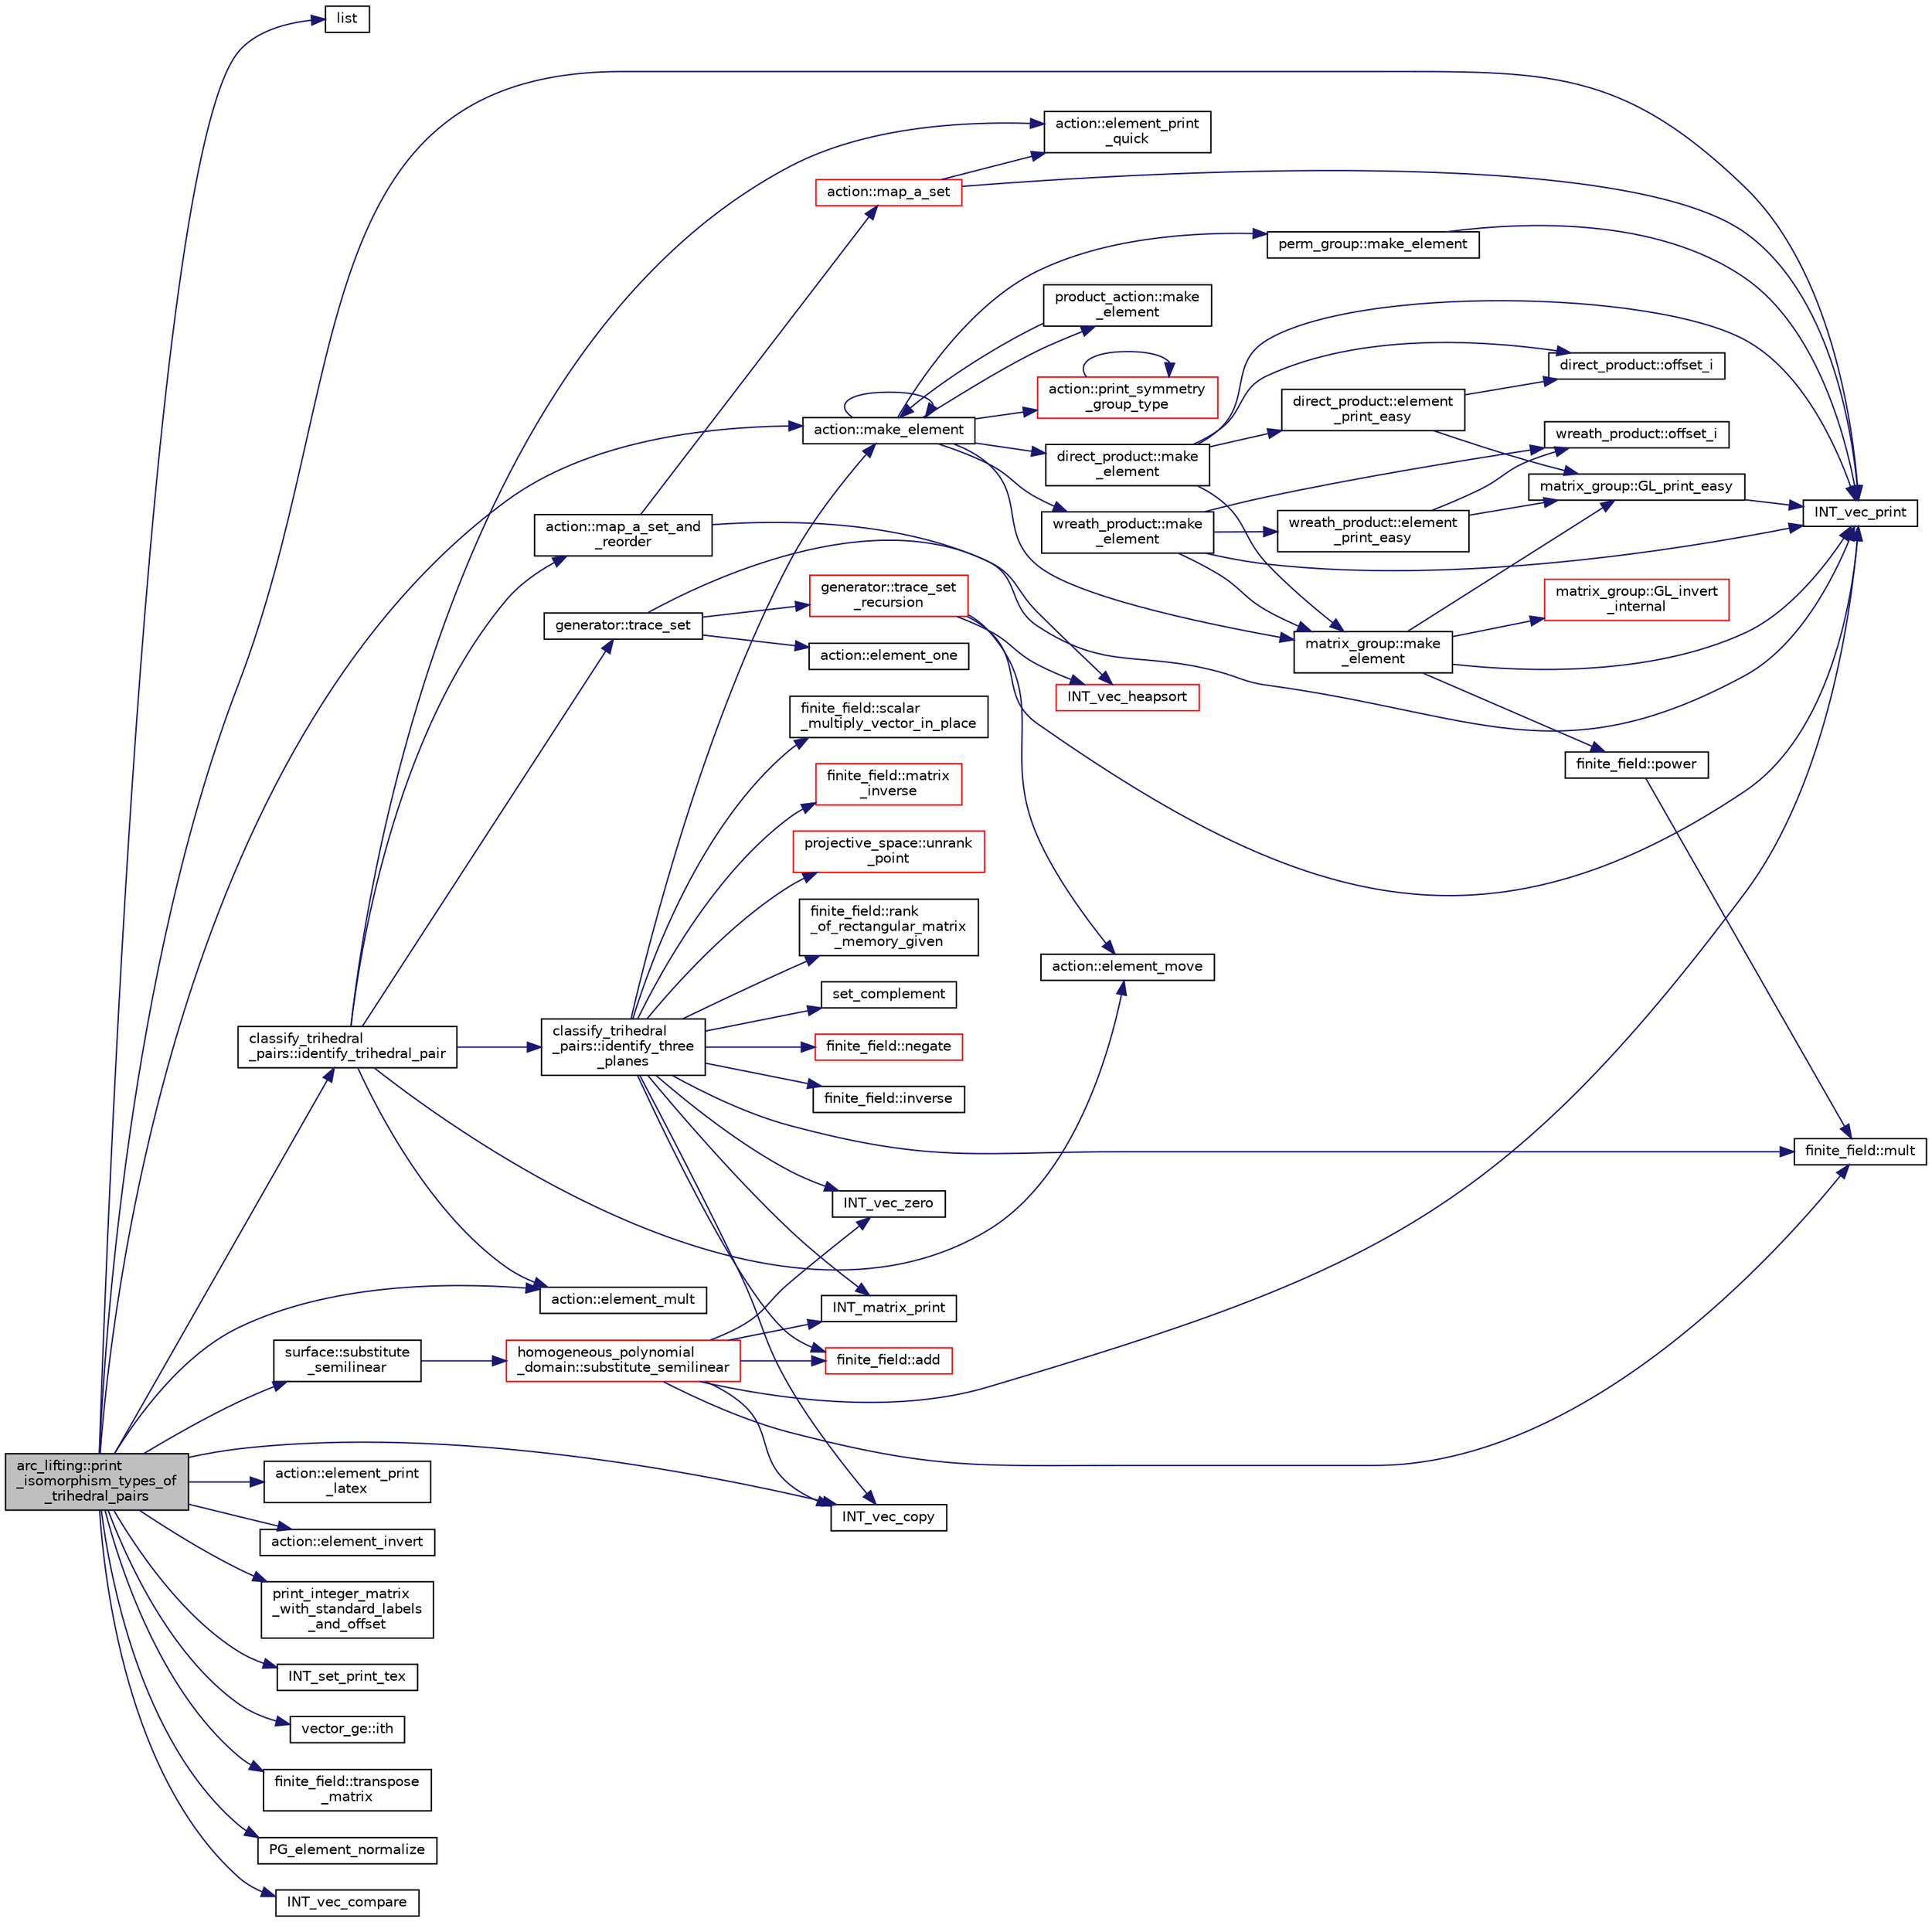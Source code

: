 digraph "arc_lifting::print_isomorphism_types_of_trihedral_pairs"
{
  edge [fontname="Helvetica",fontsize="10",labelfontname="Helvetica",labelfontsize="10"];
  node [fontname="Helvetica",fontsize="10",shape=record];
  rankdir="LR";
  Node1134 [label="arc_lifting::print\l_isomorphism_types_of\l_trihedral_pairs",height=0.2,width=0.4,color="black", fillcolor="grey75", style="filled", fontcolor="black"];
  Node1134 -> Node1135 [color="midnightblue",fontsize="10",style="solid",fontname="Helvetica"];
  Node1135 [label="list",height=0.2,width=0.4,color="black", fillcolor="white", style="filled",URL="$da/d53/subsets_8_c.html#aed8fe9fe9c2153603c10f9e2ec007701"];
  Node1134 -> Node1136 [color="midnightblue",fontsize="10",style="solid",fontname="Helvetica"];
  Node1136 [label="INT_vec_print",height=0.2,width=0.4,color="black", fillcolor="white", style="filled",URL="$df/dbf/sajeeb_8_c.html#a79a5901af0b47dd0d694109543c027fe"];
  Node1134 -> Node1137 [color="midnightblue",fontsize="10",style="solid",fontname="Helvetica"];
  Node1137 [label="classify_trihedral\l_pairs::identify_trihedral_pair",height=0.2,width=0.4,color="black", fillcolor="white", style="filled",URL="$d1/d21/classclassify__trihedral__pairs.html#a1a85f616b5043da9f7e585868b0d191d"];
  Node1137 -> Node1138 [color="midnightblue",fontsize="10",style="solid",fontname="Helvetica"];
  Node1138 [label="classify_trihedral\l_pairs::identify_three\l_planes",height=0.2,width=0.4,color="black", fillcolor="white", style="filled",URL="$d1/d21/classclassify__trihedral__pairs.html#a0c39bec96db456430eb119aa573f6d25"];
  Node1138 -> Node1139 [color="midnightblue",fontsize="10",style="solid",fontname="Helvetica"];
  Node1139 [label="projective_space::unrank\l_point",height=0.2,width=0.4,color="red", fillcolor="white", style="filled",URL="$d2/d17/classprojective__space.html#a3cb7917af4c5f1590b660d4bf907e0fa"];
  Node1138 -> Node1141 [color="midnightblue",fontsize="10",style="solid",fontname="Helvetica"];
  Node1141 [label="INT_vec_copy",height=0.2,width=0.4,color="black", fillcolor="white", style="filled",URL="$df/dbf/sajeeb_8_c.html#ac2d875e27e009af6ec04d17254d11075"];
  Node1138 -> Node1142 [color="midnightblue",fontsize="10",style="solid",fontname="Helvetica"];
  Node1142 [label="finite_field::rank\l_of_rectangular_matrix\l_memory_given",height=0.2,width=0.4,color="black", fillcolor="white", style="filled",URL="$df/d5a/classfinite__field.html#a264a664b2b42be02d0bf919e058eb358"];
  Node1138 -> Node1143 [color="midnightblue",fontsize="10",style="solid",fontname="Helvetica"];
  Node1143 [label="set_complement",height=0.2,width=0.4,color="black", fillcolor="white", style="filled",URL="$d2/d7c/combinatorics_8_c.html#ab7dc77f73fc69bb15dbec52aba503c3b"];
  Node1138 -> Node1144 [color="midnightblue",fontsize="10",style="solid",fontname="Helvetica"];
  Node1144 [label="finite_field::add",height=0.2,width=0.4,color="red", fillcolor="white", style="filled",URL="$df/d5a/classfinite__field.html#a8f12328a27500f3c7be0c849ebbc9d14"];
  Node1138 -> Node1147 [color="midnightblue",fontsize="10",style="solid",fontname="Helvetica"];
  Node1147 [label="finite_field::mult",height=0.2,width=0.4,color="black", fillcolor="white", style="filled",URL="$df/d5a/classfinite__field.html#a24fb5917aa6d4d656fd855b7f44a13b0"];
  Node1138 -> Node1148 [color="midnightblue",fontsize="10",style="solid",fontname="Helvetica"];
  Node1148 [label="finite_field::negate",height=0.2,width=0.4,color="red", fillcolor="white", style="filled",URL="$df/d5a/classfinite__field.html#aa9d798298f25d4a9262b5bc5f1733e31"];
  Node1138 -> Node1149 [color="midnightblue",fontsize="10",style="solid",fontname="Helvetica"];
  Node1149 [label="finite_field::inverse",height=0.2,width=0.4,color="black", fillcolor="white", style="filled",URL="$df/d5a/classfinite__field.html#a69f2a12c01e70b7ce2d115c5221c9cdd"];
  Node1138 -> Node1150 [color="midnightblue",fontsize="10",style="solid",fontname="Helvetica"];
  Node1150 [label="finite_field::scalar\l_multiply_vector_in_place",height=0.2,width=0.4,color="black", fillcolor="white", style="filled",URL="$df/d5a/classfinite__field.html#ab9b0987ee489bda0ad9027bbe3b3a930"];
  Node1138 -> Node1151 [color="midnightblue",fontsize="10",style="solid",fontname="Helvetica"];
  Node1151 [label="INT_vec_zero",height=0.2,width=0.4,color="black", fillcolor="white", style="filled",URL="$df/dbf/sajeeb_8_c.html#aa8c9c7977203577026080f546fe4980f"];
  Node1138 -> Node1152 [color="midnightblue",fontsize="10",style="solid",fontname="Helvetica"];
  Node1152 [label="INT_matrix_print",height=0.2,width=0.4,color="black", fillcolor="white", style="filled",URL="$d5/db4/io__and__os_8h.html#afd4180a24bef3a2b584668a4eaf607ff"];
  Node1138 -> Node1153 [color="midnightblue",fontsize="10",style="solid",fontname="Helvetica"];
  Node1153 [label="finite_field::matrix\l_inverse",height=0.2,width=0.4,color="red", fillcolor="white", style="filled",URL="$df/d5a/classfinite__field.html#a3ef088739ceac47367f4b328697726a5"];
  Node1138 -> Node1159 [color="midnightblue",fontsize="10",style="solid",fontname="Helvetica"];
  Node1159 [label="action::make_element",height=0.2,width=0.4,color="black", fillcolor="white", style="filled",URL="$d2/d86/classaction.html#a920fa2a27583fb60bae10e7b282cdd1d"];
  Node1159 -> Node1160 [color="midnightblue",fontsize="10",style="solid",fontname="Helvetica"];
  Node1160 [label="product_action::make\l_element",height=0.2,width=0.4,color="black", fillcolor="white", style="filled",URL="$d8/d74/classproduct__action.html#a1d16f9f3a4be7b3ed6ce0825612a3cd8"];
  Node1160 -> Node1159 [color="midnightblue",fontsize="10",style="solid",fontname="Helvetica"];
  Node1159 -> Node1159 [color="midnightblue",fontsize="10",style="solid",fontname="Helvetica"];
  Node1159 -> Node1161 [color="midnightblue",fontsize="10",style="solid",fontname="Helvetica"];
  Node1161 [label="matrix_group::make\l_element",height=0.2,width=0.4,color="black", fillcolor="white", style="filled",URL="$d3/ded/classmatrix__group.html#adf67c0031ec58afbbc545e65a1cf6845"];
  Node1161 -> Node1136 [color="midnightblue",fontsize="10",style="solid",fontname="Helvetica"];
  Node1161 -> Node1162 [color="midnightblue",fontsize="10",style="solid",fontname="Helvetica"];
  Node1162 [label="finite_field::power",height=0.2,width=0.4,color="black", fillcolor="white", style="filled",URL="$df/d5a/classfinite__field.html#a0437871b8f775f0b2d589188d9ad7e61"];
  Node1162 -> Node1147 [color="midnightblue",fontsize="10",style="solid",fontname="Helvetica"];
  Node1161 -> Node1163 [color="midnightblue",fontsize="10",style="solid",fontname="Helvetica"];
  Node1163 [label="matrix_group::GL_invert\l_internal",height=0.2,width=0.4,color="red", fillcolor="white", style="filled",URL="$d3/ded/classmatrix__group.html#ab2b9f8046dee535722e07a92ec3ab0b6"];
  Node1161 -> Node1175 [color="midnightblue",fontsize="10",style="solid",fontname="Helvetica"];
  Node1175 [label="matrix_group::GL_print_easy",height=0.2,width=0.4,color="black", fillcolor="white", style="filled",URL="$d3/ded/classmatrix__group.html#a3e6f5c276210e8132523150fad82c57e"];
  Node1175 -> Node1136 [color="midnightblue",fontsize="10",style="solid",fontname="Helvetica"];
  Node1159 -> Node1176 [color="midnightblue",fontsize="10",style="solid",fontname="Helvetica"];
  Node1176 [label="wreath_product::make\l_element",height=0.2,width=0.4,color="black", fillcolor="white", style="filled",URL="$d8/dfa/classwreath__product.html#ac47838a579877034b1d2b4cd897625c1"];
  Node1176 -> Node1136 [color="midnightblue",fontsize="10",style="solid",fontname="Helvetica"];
  Node1176 -> Node1161 [color="midnightblue",fontsize="10",style="solid",fontname="Helvetica"];
  Node1176 -> Node1177 [color="midnightblue",fontsize="10",style="solid",fontname="Helvetica"];
  Node1177 [label="wreath_product::offset_i",height=0.2,width=0.4,color="black", fillcolor="white", style="filled",URL="$d8/dfa/classwreath__product.html#a081d6eed767bdd84bc74e555815641c6"];
  Node1176 -> Node1178 [color="midnightblue",fontsize="10",style="solid",fontname="Helvetica"];
  Node1178 [label="wreath_product::element\l_print_easy",height=0.2,width=0.4,color="black", fillcolor="white", style="filled",URL="$d8/dfa/classwreath__product.html#aa1e82da5d4c019c0756b8ebf417ee9dc"];
  Node1178 -> Node1175 [color="midnightblue",fontsize="10",style="solid",fontname="Helvetica"];
  Node1178 -> Node1177 [color="midnightblue",fontsize="10",style="solid",fontname="Helvetica"];
  Node1159 -> Node1179 [color="midnightblue",fontsize="10",style="solid",fontname="Helvetica"];
  Node1179 [label="direct_product::make\l_element",height=0.2,width=0.4,color="black", fillcolor="white", style="filled",URL="$dc/daf/classdirect__product.html#a776efa4be66f9b0481d1f012a14c9dde"];
  Node1179 -> Node1136 [color="midnightblue",fontsize="10",style="solid",fontname="Helvetica"];
  Node1179 -> Node1161 [color="midnightblue",fontsize="10",style="solid",fontname="Helvetica"];
  Node1179 -> Node1180 [color="midnightblue",fontsize="10",style="solid",fontname="Helvetica"];
  Node1180 [label="direct_product::offset_i",height=0.2,width=0.4,color="black", fillcolor="white", style="filled",URL="$dc/daf/classdirect__product.html#a2ec3643bd7223e53c00451d1fe832f20"];
  Node1179 -> Node1181 [color="midnightblue",fontsize="10",style="solid",fontname="Helvetica"];
  Node1181 [label="direct_product::element\l_print_easy",height=0.2,width=0.4,color="black", fillcolor="white", style="filled",URL="$dc/daf/classdirect__product.html#a532daead19e5c7977ce9928dafab79ac"];
  Node1181 -> Node1175 [color="midnightblue",fontsize="10",style="solid",fontname="Helvetica"];
  Node1181 -> Node1180 [color="midnightblue",fontsize="10",style="solid",fontname="Helvetica"];
  Node1159 -> Node1182 [color="midnightblue",fontsize="10",style="solid",fontname="Helvetica"];
  Node1182 [label="perm_group::make_element",height=0.2,width=0.4,color="black", fillcolor="white", style="filled",URL="$df/d0a/classperm__group.html#a52c1c9e55966809c1e30aad80df87774"];
  Node1182 -> Node1136 [color="midnightblue",fontsize="10",style="solid",fontname="Helvetica"];
  Node1159 -> Node1183 [color="midnightblue",fontsize="10",style="solid",fontname="Helvetica"];
  Node1183 [label="action::print_symmetry\l_group_type",height=0.2,width=0.4,color="red", fillcolor="white", style="filled",URL="$d2/d86/classaction.html#aed811766c7e64fe2c853df8b0b67aa6e"];
  Node1183 -> Node1183 [color="midnightblue",fontsize="10",style="solid",fontname="Helvetica"];
  Node1137 -> Node1185 [color="midnightblue",fontsize="10",style="solid",fontname="Helvetica"];
  Node1185 [label="action::element_print\l_quick",height=0.2,width=0.4,color="black", fillcolor="white", style="filled",URL="$d2/d86/classaction.html#a4844680cf6750396f76494a28655265b"];
  Node1137 -> Node1186 [color="midnightblue",fontsize="10",style="solid",fontname="Helvetica"];
  Node1186 [label="action::map_a_set_and\l_reorder",height=0.2,width=0.4,color="black", fillcolor="white", style="filled",URL="$d2/d86/classaction.html#affe38c85a0ff3cb34d233afa7b4aea35"];
  Node1186 -> Node1187 [color="midnightblue",fontsize="10",style="solid",fontname="Helvetica"];
  Node1187 [label="action::map_a_set",height=0.2,width=0.4,color="red", fillcolor="white", style="filled",URL="$d2/d86/classaction.html#a600e542e5aeca2a46f18110e027947e0"];
  Node1187 -> Node1185 [color="midnightblue",fontsize="10",style="solid",fontname="Helvetica"];
  Node1187 -> Node1136 [color="midnightblue",fontsize="10",style="solid",fontname="Helvetica"];
  Node1186 -> Node1189 [color="midnightblue",fontsize="10",style="solid",fontname="Helvetica"];
  Node1189 [label="INT_vec_heapsort",height=0.2,width=0.4,color="red", fillcolor="white", style="filled",URL="$d5/de2/foundations_2data__structures_2data__structures_8h.html#a3590ad9987f801fbfc94634300182f39"];
  Node1137 -> Node1193 [color="midnightblue",fontsize="10",style="solid",fontname="Helvetica"];
  Node1193 [label="generator::trace_set",height=0.2,width=0.4,color="black", fillcolor="white", style="filled",URL="$d7/d73/classgenerator.html#ae34b55cbb999d9b2aa9dacc8748de0b2"];
  Node1193 -> Node1136 [color="midnightblue",fontsize="10",style="solid",fontname="Helvetica"];
  Node1193 -> Node1194 [color="midnightblue",fontsize="10",style="solid",fontname="Helvetica"];
  Node1194 [label="action::element_one",height=0.2,width=0.4,color="black", fillcolor="white", style="filled",URL="$d2/d86/classaction.html#a780a105daf04d6d1fe7e2f63b3c88e3b"];
  Node1193 -> Node1195 [color="midnightblue",fontsize="10",style="solid",fontname="Helvetica"];
  Node1195 [label="generator::trace_set\l_recursion",height=0.2,width=0.4,color="red", fillcolor="white", style="filled",URL="$d7/d73/classgenerator.html#aede118133e199ff6a1a381c7da8366b4"];
  Node1195 -> Node1136 [color="midnightblue",fontsize="10",style="solid",fontname="Helvetica"];
  Node1195 -> Node1189 [color="midnightblue",fontsize="10",style="solid",fontname="Helvetica"];
  Node1195 -> Node1208 [color="midnightblue",fontsize="10",style="solid",fontname="Helvetica"];
  Node1208 [label="action::element_move",height=0.2,width=0.4,color="black", fillcolor="white", style="filled",URL="$d2/d86/classaction.html#a550947491bbb534d3d7951f50198a874"];
  Node1137 -> Node1210 [color="midnightblue",fontsize="10",style="solid",fontname="Helvetica"];
  Node1210 [label="action::element_mult",height=0.2,width=0.4,color="black", fillcolor="white", style="filled",URL="$d2/d86/classaction.html#ae9e36b2cae1f0f7bd7144097fa9a34b3"];
  Node1137 -> Node1208 [color="midnightblue",fontsize="10",style="solid",fontname="Helvetica"];
  Node1134 -> Node1223 [color="midnightblue",fontsize="10",style="solid",fontname="Helvetica"];
  Node1223 [label="action::element_print\l_latex",height=0.2,width=0.4,color="black", fillcolor="white", style="filled",URL="$d2/d86/classaction.html#a45872d8a9043eb99b8bfa4955b89f70a"];
  Node1134 -> Node1141 [color="midnightblue",fontsize="10",style="solid",fontname="Helvetica"];
  Node1134 -> Node1224 [color="midnightblue",fontsize="10",style="solid",fontname="Helvetica"];
  Node1224 [label="action::element_invert",height=0.2,width=0.4,color="black", fillcolor="white", style="filled",URL="$d2/d86/classaction.html#aa4bd01e338497714586636751fcef436"];
  Node1134 -> Node1210 [color="midnightblue",fontsize="10",style="solid",fontname="Helvetica"];
  Node1134 -> Node1225 [color="midnightblue",fontsize="10",style="solid",fontname="Helvetica"];
  Node1225 [label="print_integer_matrix\l_with_standard_labels\l_and_offset",height=0.2,width=0.4,color="black", fillcolor="white", style="filled",URL="$d5/db4/io__and__os_8h.html#a0598d3925a117c7ceee6efff0753abb1"];
  Node1134 -> Node1226 [color="midnightblue",fontsize="10",style="solid",fontname="Helvetica"];
  Node1226 [label="INT_set_print_tex",height=0.2,width=0.4,color="black", fillcolor="white", style="filled",URL="$d5/db4/io__and__os_8h.html#adad0666de5d38c0caa4769f9f4756c0b"];
  Node1134 -> Node1207 [color="midnightblue",fontsize="10",style="solid",fontname="Helvetica"];
  Node1207 [label="vector_ge::ith",height=0.2,width=0.4,color="black", fillcolor="white", style="filled",URL="$d4/d6e/classvector__ge.html#a1ff002e8b746a9beb119d57dcd4a15ff"];
  Node1134 -> Node1227 [color="midnightblue",fontsize="10",style="solid",fontname="Helvetica"];
  Node1227 [label="finite_field::transpose\l_matrix",height=0.2,width=0.4,color="black", fillcolor="white", style="filled",URL="$df/d5a/classfinite__field.html#ada37d61256296777bbc4104bdcf87116"];
  Node1134 -> Node1159 [color="midnightblue",fontsize="10",style="solid",fontname="Helvetica"];
  Node1134 -> Node1228 [color="midnightblue",fontsize="10",style="solid",fontname="Helvetica"];
  Node1228 [label="surface::substitute\l_semilinear",height=0.2,width=0.4,color="black", fillcolor="white", style="filled",URL="$d5/d88/classsurface.html#a7b34e4c561adbe664a4b0ba6711df457"];
  Node1228 -> Node1229 [color="midnightblue",fontsize="10",style="solid",fontname="Helvetica"];
  Node1229 [label="homogeneous_polynomial\l_domain::substitute_semilinear",height=0.2,width=0.4,color="red", fillcolor="white", style="filled",URL="$d2/da7/classhomogeneous__polynomial__domain.html#ae16fefaacc3385f9f385d1dd6df7ea4d"];
  Node1229 -> Node1141 [color="midnightblue",fontsize="10",style="solid",fontname="Helvetica"];
  Node1229 -> Node1151 [color="midnightblue",fontsize="10",style="solid",fontname="Helvetica"];
  Node1229 -> Node1136 [color="midnightblue",fontsize="10",style="solid",fontname="Helvetica"];
  Node1229 -> Node1152 [color="midnightblue",fontsize="10",style="solid",fontname="Helvetica"];
  Node1229 -> Node1144 [color="midnightblue",fontsize="10",style="solid",fontname="Helvetica"];
  Node1229 -> Node1147 [color="midnightblue",fontsize="10",style="solid",fontname="Helvetica"];
  Node1134 -> Node1265 [color="midnightblue",fontsize="10",style="solid",fontname="Helvetica"];
  Node1265 [label="PG_element_normalize",height=0.2,width=0.4,color="black", fillcolor="white", style="filled",URL="$d4/d67/geometry_8h.html#a5a4c3c1158bad6bab0d786c616bd0996"];
  Node1134 -> Node1256 [color="midnightblue",fontsize="10",style="solid",fontname="Helvetica"];
  Node1256 [label="INT_vec_compare",height=0.2,width=0.4,color="black", fillcolor="white", style="filled",URL="$d5/de2/foundations_2data__structures_2data__structures_8h.html#ac1a17fca23fb4a338aef8547a4c2fded"];
}
